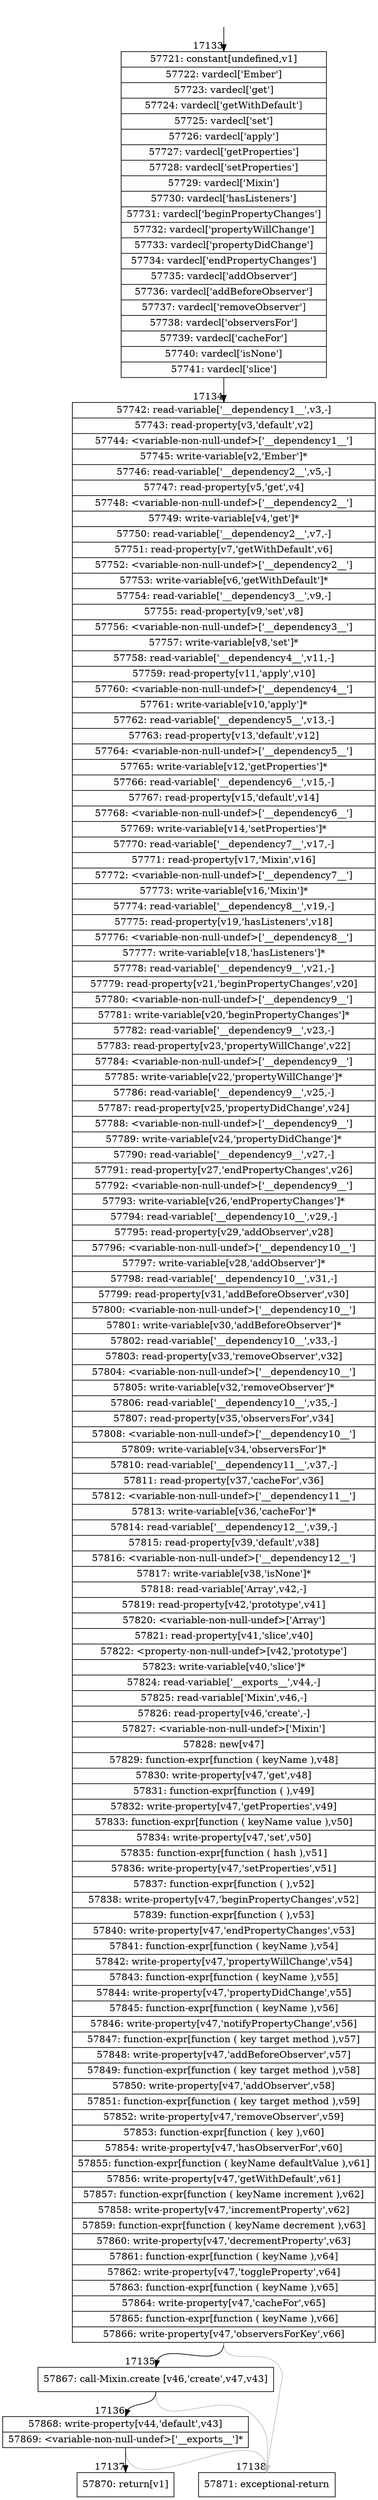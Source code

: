 digraph {
rankdir="TD"
BB_entry1453[shape=none,label=""];
BB_entry1453 -> BB17133 [tailport=s, headport=n, headlabel="    17133"]
BB17133 [shape=record label="{57721: constant[undefined,v1]|57722: vardecl['Ember']|57723: vardecl['get']|57724: vardecl['getWithDefault']|57725: vardecl['set']|57726: vardecl['apply']|57727: vardecl['getProperties']|57728: vardecl['setProperties']|57729: vardecl['Mixin']|57730: vardecl['hasListeners']|57731: vardecl['beginPropertyChanges']|57732: vardecl['propertyWillChange']|57733: vardecl['propertyDidChange']|57734: vardecl['endPropertyChanges']|57735: vardecl['addObserver']|57736: vardecl['addBeforeObserver']|57737: vardecl['removeObserver']|57738: vardecl['observersFor']|57739: vardecl['cacheFor']|57740: vardecl['isNone']|57741: vardecl['slice']}" ] 
BB17133 -> BB17134 [tailport=s, headport=n, headlabel="      17134"]
BB17134 [shape=record label="{57742: read-variable['__dependency1__',v3,-]|57743: read-property[v3,'default',v2]|57744: \<variable-non-null-undef\>['__dependency1__']|57745: write-variable[v2,'Ember']*|57746: read-variable['__dependency2__',v5,-]|57747: read-property[v5,'get',v4]|57748: \<variable-non-null-undef\>['__dependency2__']|57749: write-variable[v4,'get']*|57750: read-variable['__dependency2__',v7,-]|57751: read-property[v7,'getWithDefault',v6]|57752: \<variable-non-null-undef\>['__dependency2__']|57753: write-variable[v6,'getWithDefault']*|57754: read-variable['__dependency3__',v9,-]|57755: read-property[v9,'set',v8]|57756: \<variable-non-null-undef\>['__dependency3__']|57757: write-variable[v8,'set']*|57758: read-variable['__dependency4__',v11,-]|57759: read-property[v11,'apply',v10]|57760: \<variable-non-null-undef\>['__dependency4__']|57761: write-variable[v10,'apply']*|57762: read-variable['__dependency5__',v13,-]|57763: read-property[v13,'default',v12]|57764: \<variable-non-null-undef\>['__dependency5__']|57765: write-variable[v12,'getProperties']*|57766: read-variable['__dependency6__',v15,-]|57767: read-property[v15,'default',v14]|57768: \<variable-non-null-undef\>['__dependency6__']|57769: write-variable[v14,'setProperties']*|57770: read-variable['__dependency7__',v17,-]|57771: read-property[v17,'Mixin',v16]|57772: \<variable-non-null-undef\>['__dependency7__']|57773: write-variable[v16,'Mixin']*|57774: read-variable['__dependency8__',v19,-]|57775: read-property[v19,'hasListeners',v18]|57776: \<variable-non-null-undef\>['__dependency8__']|57777: write-variable[v18,'hasListeners']*|57778: read-variable['__dependency9__',v21,-]|57779: read-property[v21,'beginPropertyChanges',v20]|57780: \<variable-non-null-undef\>['__dependency9__']|57781: write-variable[v20,'beginPropertyChanges']*|57782: read-variable['__dependency9__',v23,-]|57783: read-property[v23,'propertyWillChange',v22]|57784: \<variable-non-null-undef\>['__dependency9__']|57785: write-variable[v22,'propertyWillChange']*|57786: read-variable['__dependency9__',v25,-]|57787: read-property[v25,'propertyDidChange',v24]|57788: \<variable-non-null-undef\>['__dependency9__']|57789: write-variable[v24,'propertyDidChange']*|57790: read-variable['__dependency9__',v27,-]|57791: read-property[v27,'endPropertyChanges',v26]|57792: \<variable-non-null-undef\>['__dependency9__']|57793: write-variable[v26,'endPropertyChanges']*|57794: read-variable['__dependency10__',v29,-]|57795: read-property[v29,'addObserver',v28]|57796: \<variable-non-null-undef\>['__dependency10__']|57797: write-variable[v28,'addObserver']*|57798: read-variable['__dependency10__',v31,-]|57799: read-property[v31,'addBeforeObserver',v30]|57800: \<variable-non-null-undef\>['__dependency10__']|57801: write-variable[v30,'addBeforeObserver']*|57802: read-variable['__dependency10__',v33,-]|57803: read-property[v33,'removeObserver',v32]|57804: \<variable-non-null-undef\>['__dependency10__']|57805: write-variable[v32,'removeObserver']*|57806: read-variable['__dependency10__',v35,-]|57807: read-property[v35,'observersFor',v34]|57808: \<variable-non-null-undef\>['__dependency10__']|57809: write-variable[v34,'observersFor']*|57810: read-variable['__dependency11__',v37,-]|57811: read-property[v37,'cacheFor',v36]|57812: \<variable-non-null-undef\>['__dependency11__']|57813: write-variable[v36,'cacheFor']*|57814: read-variable['__dependency12__',v39,-]|57815: read-property[v39,'default',v38]|57816: \<variable-non-null-undef\>['__dependency12__']|57817: write-variable[v38,'isNone']*|57818: read-variable['Array',v42,-]|57819: read-property[v42,'prototype',v41]|57820: \<variable-non-null-undef\>['Array']|57821: read-property[v41,'slice',v40]|57822: \<property-non-null-undef\>[v42,'prototype']|57823: write-variable[v40,'slice']*|57824: read-variable['__exports__',v44,-]|57825: read-variable['Mixin',v46,-]|57826: read-property[v46,'create',-]|57827: \<variable-non-null-undef\>['Mixin']|57828: new[v47]|57829: function-expr[function ( keyName ),v48]|57830: write-property[v47,'get',v48]|57831: function-expr[function ( ),v49]|57832: write-property[v47,'getProperties',v49]|57833: function-expr[function ( keyName value ),v50]|57834: write-property[v47,'set',v50]|57835: function-expr[function ( hash ),v51]|57836: write-property[v47,'setProperties',v51]|57837: function-expr[function ( ),v52]|57838: write-property[v47,'beginPropertyChanges',v52]|57839: function-expr[function ( ),v53]|57840: write-property[v47,'endPropertyChanges',v53]|57841: function-expr[function ( keyName ),v54]|57842: write-property[v47,'propertyWillChange',v54]|57843: function-expr[function ( keyName ),v55]|57844: write-property[v47,'propertyDidChange',v55]|57845: function-expr[function ( keyName ),v56]|57846: write-property[v47,'notifyPropertyChange',v56]|57847: function-expr[function ( key target method ),v57]|57848: write-property[v47,'addBeforeObserver',v57]|57849: function-expr[function ( key target method ),v58]|57850: write-property[v47,'addObserver',v58]|57851: function-expr[function ( key target method ),v59]|57852: write-property[v47,'removeObserver',v59]|57853: function-expr[function ( key ),v60]|57854: write-property[v47,'hasObserverFor',v60]|57855: function-expr[function ( keyName defaultValue ),v61]|57856: write-property[v47,'getWithDefault',v61]|57857: function-expr[function ( keyName increment ),v62]|57858: write-property[v47,'incrementProperty',v62]|57859: function-expr[function ( keyName decrement ),v63]|57860: write-property[v47,'decrementProperty',v63]|57861: function-expr[function ( keyName ),v64]|57862: write-property[v47,'toggleProperty',v64]|57863: function-expr[function ( keyName ),v65]|57864: write-property[v47,'cacheFor',v65]|57865: function-expr[function ( keyName ),v66]|57866: write-property[v47,'observersForKey',v66]}" ] 
BB17134 -> BB17135 [tailport=s, headport=n, headlabel="      17135"]
BB17134 -> BB17138 [tailport=s, headport=n, color=gray, headlabel="      17138"]
BB17135 [shape=record label="{57867: call-Mixin.create [v46,'create',v47,v43]}" ] 
BB17135 -> BB17136 [tailport=s, headport=n, headlabel="      17136"]
BB17135 -> BB17138 [tailport=s, headport=n, color=gray]
BB17136 [shape=record label="{57868: write-property[v44,'default',v43]|57869: \<variable-non-null-undef\>['__exports__']*}" ] 
BB17136 -> BB17137 [tailport=s, headport=n, headlabel="      17137"]
BB17136 -> BB17138 [tailport=s, headport=n, color=gray]
BB17137 [shape=record label="{57870: return[v1]}" ] 
BB17138 [shape=record label="{57871: exceptional-return}" ] 
//#$~ 32468
}
